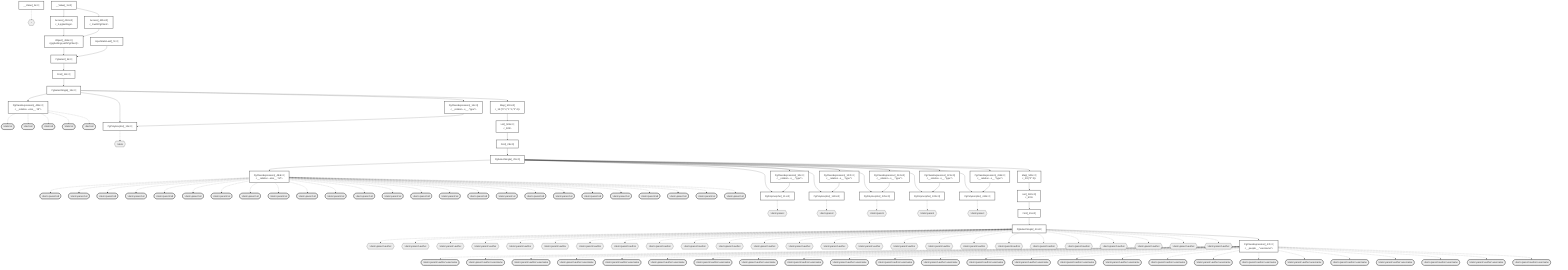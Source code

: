 graph TD
    classDef path fill:#eee,stroke:#000
    classDef plan fill:#fff,stroke-width:3px
    classDef itemplan fill:#fff,stroke-width:6px
    classDef sideeffectplan fill:#f00,stroke-width:6px

    %% subgraph fields
    P1{{"~"}}:::path
    P2{{">item"}}:::path
    P3{{">item>parent"}}:::path
    P4([">item>parent>id"]):::path
    %% P3 -.-> P4
    P5{{">item>parent>author"}}:::path
    P6([">item>parent>author>username"]):::path
    %% P5 -.-> P6
    %% P3 -.-> P5
    P7([">item>parent>id"]):::path
    %% P3 -.-> P7
    P8{{">item>parent>author"}}:::path
    P9([">item>parent>author>username"]):::path
    %% P8 -.-> P9
    %% P3 -.-> P8
    P10([">item>parent>id"]):::path
    %% P3 -.-> P10
    P11{{">item>parent>author"}}:::path
    P12([">item>parent>author>username"]):::path
    %% P11 -.-> P12
    %% P3 -.-> P11
    P13([">item>parent>id"]):::path
    %% P3 -.-> P13
    P14{{">item>parent>author"}}:::path
    P15([">item>parent>author>username"]):::path
    %% P14 -.-> P15
    %% P3 -.-> P14
    P16([">item>parent>id"]):::path
    %% P3 -.-> P16
    P17{{">item>parent>author"}}:::path
    P18([">item>parent>author>username"]):::path
    %% P17 -.-> P18
    %% P3 -.-> P17
    %% P2 -.-> P3
    P19([">item>id"]):::path
    %% P2 -.-> P19
    P20{{">item>parent"}}:::path
    P21([">item>parent>id"]):::path
    %% P20 -.-> P21
    P22{{">item>parent>author"}}:::path
    P23([">item>parent>author>username"]):::path
    %% P22 -.-> P23
    %% P20 -.-> P22
    P24([">item>parent>id"]):::path
    %% P20 -.-> P24
    P25{{">item>parent>author"}}:::path
    P26([">item>parent>author>username"]):::path
    %% P25 -.-> P26
    %% P20 -.-> P25
    P27([">item>parent>id"]):::path
    %% P20 -.-> P27
    P28{{">item>parent>author"}}:::path
    P29([">item>parent>author>username"]):::path
    %% P28 -.-> P29
    %% P20 -.-> P28
    P30([">item>parent>id"]):::path
    %% P20 -.-> P30
    P31{{">item>parent>author"}}:::path
    P32([">item>parent>author>username"]):::path
    %% P31 -.-> P32
    %% P20 -.-> P31
    P33([">item>parent>id"]):::path
    %% P20 -.-> P33
    P34{{">item>parent>author"}}:::path
    P35([">item>parent>author>username"]):::path
    %% P34 -.-> P35
    %% P20 -.-> P34
    %% P2 -.-> P20
    P36([">item>id"]):::path
    %% P2 -.-> P36
    P37{{">item>parent"}}:::path
    P38([">item>parent>id"]):::path
    %% P37 -.-> P38
    P39{{">item>parent>author"}}:::path
    P40([">item>parent>author>username"]):::path
    %% P39 -.-> P40
    %% P37 -.-> P39
    P41([">item>parent>id"]):::path
    %% P37 -.-> P41
    P42{{">item>parent>author"}}:::path
    P43([">item>parent>author>username"]):::path
    %% P42 -.-> P43
    %% P37 -.-> P42
    P44([">item>parent>id"]):::path
    %% P37 -.-> P44
    P45{{">item>parent>author"}}:::path
    P46([">item>parent>author>username"]):::path
    %% P45 -.-> P46
    %% P37 -.-> P45
    P47([">item>parent>id"]):::path
    %% P37 -.-> P47
    P48{{">item>parent>author"}}:::path
    P49([">item>parent>author>username"]):::path
    %% P48 -.-> P49
    %% P37 -.-> P48
    P50([">item>parent>id"]):::path
    %% P37 -.-> P50
    P51{{">item>parent>author"}}:::path
    P52([">item>parent>author>username"]):::path
    %% P51 -.-> P52
    %% P37 -.-> P51
    %% P2 -.-> P37
    P53([">item>id"]):::path
    %% P2 -.-> P53
    P54{{">item>parent"}}:::path
    P55([">item>parent>id"]):::path
    %% P54 -.-> P55
    P56{{">item>parent>author"}}:::path
    P57([">item>parent>author>username"]):::path
    %% P56 -.-> P57
    %% P54 -.-> P56
    P58([">item>parent>id"]):::path
    %% P54 -.-> P58
    P59{{">item>parent>author"}}:::path
    P60([">item>parent>author>username"]):::path
    %% P59 -.-> P60
    %% P54 -.-> P59
    P61([">item>parent>id"]):::path
    %% P54 -.-> P61
    P62{{">item>parent>author"}}:::path
    P63([">item>parent>author>username"]):::path
    %% P62 -.-> P63
    %% P54 -.-> P62
    P64([">item>parent>id"]):::path
    %% P54 -.-> P64
    P65{{">item>parent>author"}}:::path
    P66([">item>parent>author>username"]):::path
    %% P65 -.-> P66
    %% P54 -.-> P65
    P67([">item>parent>id"]):::path
    %% P54 -.-> P67
    P68{{">item>parent>author"}}:::path
    P69([">item>parent>author>username"]):::path
    %% P68 -.-> P69
    %% P54 -.-> P68
    %% P2 -.-> P54
    P70([">item>id"]):::path
    %% P2 -.-> P70
    P71{{">item>parent"}}:::path
    P72([">item>parent>id"]):::path
    %% P71 -.-> P72
    P73{{">item>parent>author"}}:::path
    P74([">item>parent>author>username"]):::path
    %% P73 -.-> P74
    %% P71 -.-> P73
    P75([">item>parent>id"]):::path
    %% P71 -.-> P75
    P76{{">item>parent>author"}}:::path
    P77([">item>parent>author>username"]):::path
    %% P76 -.-> P77
    %% P71 -.-> P76
    P78([">item>parent>id"]):::path
    %% P71 -.-> P78
    P79{{">item>parent>author"}}:::path
    P80([">item>parent>author>username"]):::path
    %% P79 -.-> P80
    %% P71 -.-> P79
    P81([">item>parent>id"]):::path
    %% P71 -.-> P81
    P82{{">item>parent>author"}}:::path
    P83([">item>parent>author>username"]):::path
    %% P82 -.-> P83
    %% P71 -.-> P82
    P84([">item>parent>id"]):::path
    %% P71 -.-> P84
    P85{{">item>parent>author"}}:::path
    P86([">item>parent>author>username"]):::path
    %% P85 -.-> P86
    %% P71 -.-> P85
    %% P2 -.-> P71
    P87([">item>id"]):::path
    %% P2 -.-> P87
    %% P1 -.-> P2
    %% end

    %% define plans
    __Value_3["__Value[_3∈0]<br /><context>"]:::plan
    __Value_5["__Value[_5∈0]<br /><rootValue>"]:::plan
    InputStaticLeaf_7["InputStaticLeaf[_7∈0]"]:::plan
    PgSelect_8["PgSelect[_8∈0]<br /><relational_items>"]:::plan
    First_12["First[_12∈0]"]:::plan
    PgSelectSingle_13["PgSelectSingle[_13∈0]<br /><relational_items>"]:::plan
    PgClassExpression_14["PgClassExpression[_14∈0]<br /><__relation...s__.#quot;type#quot;>"]:::plan
    PgPolymorphic_15["PgPolymorphic[_15∈0]"]:::plan
    First_28["First[_28∈0]"]:::plan
    PgSelectSingle_29["PgSelectSingle[_29∈0]<br /><relational_items>"]:::plan
    PgClassExpression_30["PgClassExpression[_30∈0]<br /><__relation...s__.#quot;type#quot;>"]:::plan
    PgPolymorphic_31["PgPolymorphic[_31∈0]"]:::plan
    First_45["First[_45∈0]"]:::plan
    PgSelectSingle_46["PgSelectSingle[_46∈0]<br /><people>"]:::plan
    PgClassExpression_47["PgClassExpression[_47∈0]<br /><__people__.#quot;username#quot;>"]:::plan
    PgClassExpression_127["PgClassExpression[_127∈0]<br /><__relation...s__.#quot;type#quot;>"]:::plan
    PgPolymorphic_128["PgPolymorphic[_128∈0]"]:::plan
    PgClassExpression_224["PgClassExpression[_224∈0]<br /><__relation...s__.#quot;type#quot;>"]:::plan
    PgPolymorphic_225["PgPolymorphic[_225∈0]"]:::plan
    PgClassExpression_321["PgClassExpression[_321∈0]<br /><__relation...s__.#quot;type#quot;>"]:::plan
    PgPolymorphic_322["PgPolymorphic[_322∈0]"]:::plan
    PgClassExpression_404["PgClassExpression[_404∈0]<br /><__relation...ems__.#quot;id#quot;>"]:::plan
    PgClassExpression_418["PgClassExpression[_418∈0]<br /><__relation...s__.#quot;type#quot;>"]:::plan
    PgPolymorphic_419["PgPolymorphic[_419∈0]"]:::plan
    PgClassExpression_484["PgClassExpression[_484∈0]<br /><__relation...ems__.#quot;id#quot;>"]:::plan
    Access_494["Access[_494∈0]<br /><_3.pgSettings>"]:::plan
    Access_495["Access[_495∈0]<br /><_3.withPgClient>"]:::plan
    Object_496["Object[_496∈0]<br /><{pgSettings,withPgClient}>"]:::plan
    Map_501["Map[_501∈0]<br /><_29:{#quot;0#quot;:2}>"]:::plan
    List_502["List[_502∈0]<br /><_501>"]:::plan
    Map_503["Map[_503∈0]<br /><_13:{#quot;0#quot;:2,#quot;1#quot;:3,#quot;2#quot;:4}>"]:::plan
    List_504["List[_504∈0]<br /><_503>"]:::plan

    %% plan dependencies
    Object_496 --> PgSelect_8
    InputStaticLeaf_7 --> PgSelect_8
    PgSelect_8 --> First_12
    First_12 --> PgSelectSingle_13
    PgSelectSingle_13 --> PgClassExpression_14
    PgSelectSingle_13 --> PgPolymorphic_15
    PgClassExpression_14 --> PgPolymorphic_15
    List_504 --> First_28
    First_28 --> PgSelectSingle_29
    PgSelectSingle_29 --> PgClassExpression_30
    PgSelectSingle_29 --> PgPolymorphic_31
    PgClassExpression_30 --> PgPolymorphic_31
    List_502 --> First_45
    First_45 --> PgSelectSingle_46
    PgSelectSingle_46 --> PgClassExpression_47
    PgSelectSingle_29 --> PgClassExpression_127
    PgSelectSingle_29 --> PgPolymorphic_128
    PgClassExpression_127 --> PgPolymorphic_128
    PgSelectSingle_29 --> PgClassExpression_224
    PgSelectSingle_29 --> PgPolymorphic_225
    PgClassExpression_224 --> PgPolymorphic_225
    PgSelectSingle_29 --> PgClassExpression_321
    PgSelectSingle_29 --> PgPolymorphic_322
    PgClassExpression_321 --> PgPolymorphic_322
    PgSelectSingle_13 --> PgClassExpression_404
    PgSelectSingle_29 --> PgClassExpression_418
    PgSelectSingle_29 --> PgPolymorphic_419
    PgClassExpression_418 --> PgPolymorphic_419
    PgSelectSingle_29 --> PgClassExpression_484
    __Value_3 --> Access_494
    __Value_3 --> Access_495
    Access_494 --> Object_496
    Access_495 --> Object_496
    PgSelectSingle_29 --> Map_501
    Map_501 --> List_502
    PgSelectSingle_13 --> Map_503
    Map_503 --> List_504

    %% plan-to-path relationships
    __Value_5 -.-> P1
    PgPolymorphic_15 -.-> P2
    PgPolymorphic_31 -.-> P3
    PgClassExpression_484 -.-> P4
    PgSelectSingle_46 -.-> P5
    PgClassExpression_47 -.-> P6
    PgClassExpression_484 -.-> P7
    PgSelectSingle_46 -.-> P8
    PgClassExpression_47 -.-> P9
    PgClassExpression_484 -.-> P10
    PgSelectSingle_46 -.-> P11
    PgClassExpression_47 -.-> P12
    PgClassExpression_484 -.-> P13
    PgSelectSingle_46 -.-> P14
    PgClassExpression_47 -.-> P15
    PgClassExpression_484 -.-> P16
    PgSelectSingle_46 -.-> P17
    PgClassExpression_47 -.-> P18
    PgClassExpression_404 -.-> P19
    PgPolymorphic_128 -.-> P20
    PgClassExpression_484 -.-> P21
    PgSelectSingle_46 -.-> P22
    PgClassExpression_47 -.-> P23
    PgClassExpression_484 -.-> P24
    PgSelectSingle_46 -.-> P25
    PgClassExpression_47 -.-> P26
    PgClassExpression_484 -.-> P27
    PgSelectSingle_46 -.-> P28
    PgClassExpression_47 -.-> P29
    PgClassExpression_484 -.-> P30
    PgSelectSingle_46 -.-> P31
    PgClassExpression_47 -.-> P32
    PgClassExpression_484 -.-> P33
    PgSelectSingle_46 -.-> P34
    PgClassExpression_47 -.-> P35
    PgClassExpression_404 -.-> P36
    PgPolymorphic_225 -.-> P37
    PgClassExpression_484 -.-> P38
    PgSelectSingle_46 -.-> P39
    PgClassExpression_47 -.-> P40
    PgClassExpression_484 -.-> P41
    PgSelectSingle_46 -.-> P42
    PgClassExpression_47 -.-> P43
    PgClassExpression_484 -.-> P44
    PgSelectSingle_46 -.-> P45
    PgClassExpression_47 -.-> P46
    PgClassExpression_484 -.-> P47
    PgSelectSingle_46 -.-> P48
    PgClassExpression_47 -.-> P49
    PgClassExpression_484 -.-> P50
    PgSelectSingle_46 -.-> P51
    PgClassExpression_47 -.-> P52
    PgClassExpression_404 -.-> P53
    PgPolymorphic_322 -.-> P54
    PgClassExpression_484 -.-> P55
    PgSelectSingle_46 -.-> P56
    PgClassExpression_47 -.-> P57
    PgClassExpression_484 -.-> P58
    PgSelectSingle_46 -.-> P59
    PgClassExpression_47 -.-> P60
    PgClassExpression_484 -.-> P61
    PgSelectSingle_46 -.-> P62
    PgClassExpression_47 -.-> P63
    PgClassExpression_484 -.-> P64
    PgSelectSingle_46 -.-> P65
    PgClassExpression_47 -.-> P66
    PgClassExpression_484 -.-> P67
    PgSelectSingle_46 -.-> P68
    PgClassExpression_47 -.-> P69
    PgClassExpression_404 -.-> P70
    PgPolymorphic_419 -.-> P71
    PgClassExpression_484 -.-> P72
    PgSelectSingle_46 -.-> P73
    PgClassExpression_47 -.-> P74
    PgClassExpression_484 -.-> P75
    PgSelectSingle_46 -.-> P76
    PgClassExpression_47 -.-> P77
    PgClassExpression_484 -.-> P78
    PgSelectSingle_46 -.-> P79
    PgClassExpression_47 -.-> P80
    PgClassExpression_484 -.-> P81
    PgSelectSingle_46 -.-> P82
    PgClassExpression_47 -.-> P83
    PgClassExpression_484 -.-> P84
    PgSelectSingle_46 -.-> P85
    PgClassExpression_47 -.-> P86
    PgClassExpression_404 -.-> P87

    %% allocate buckets
    classDef bucket0 stroke:#696969
    class __Value_3,__Value_5,InputStaticLeaf_7,PgSelect_8,First_12,PgSelectSingle_13,PgClassExpression_14,PgPolymorphic_15,First_28,PgSelectSingle_29,PgClassExpression_30,PgPolymorphic_31,First_45,PgSelectSingle_46,PgClassExpression_47,PgClassExpression_127,PgPolymorphic_128,PgClassExpression_224,PgPolymorphic_225,PgClassExpression_321,PgPolymorphic_322,PgClassExpression_404,PgClassExpression_418,PgPolymorphic_419,PgClassExpression_484,Access_494,Access_495,Object_496,Map_501,List_502,Map_503,List_504 bucket0